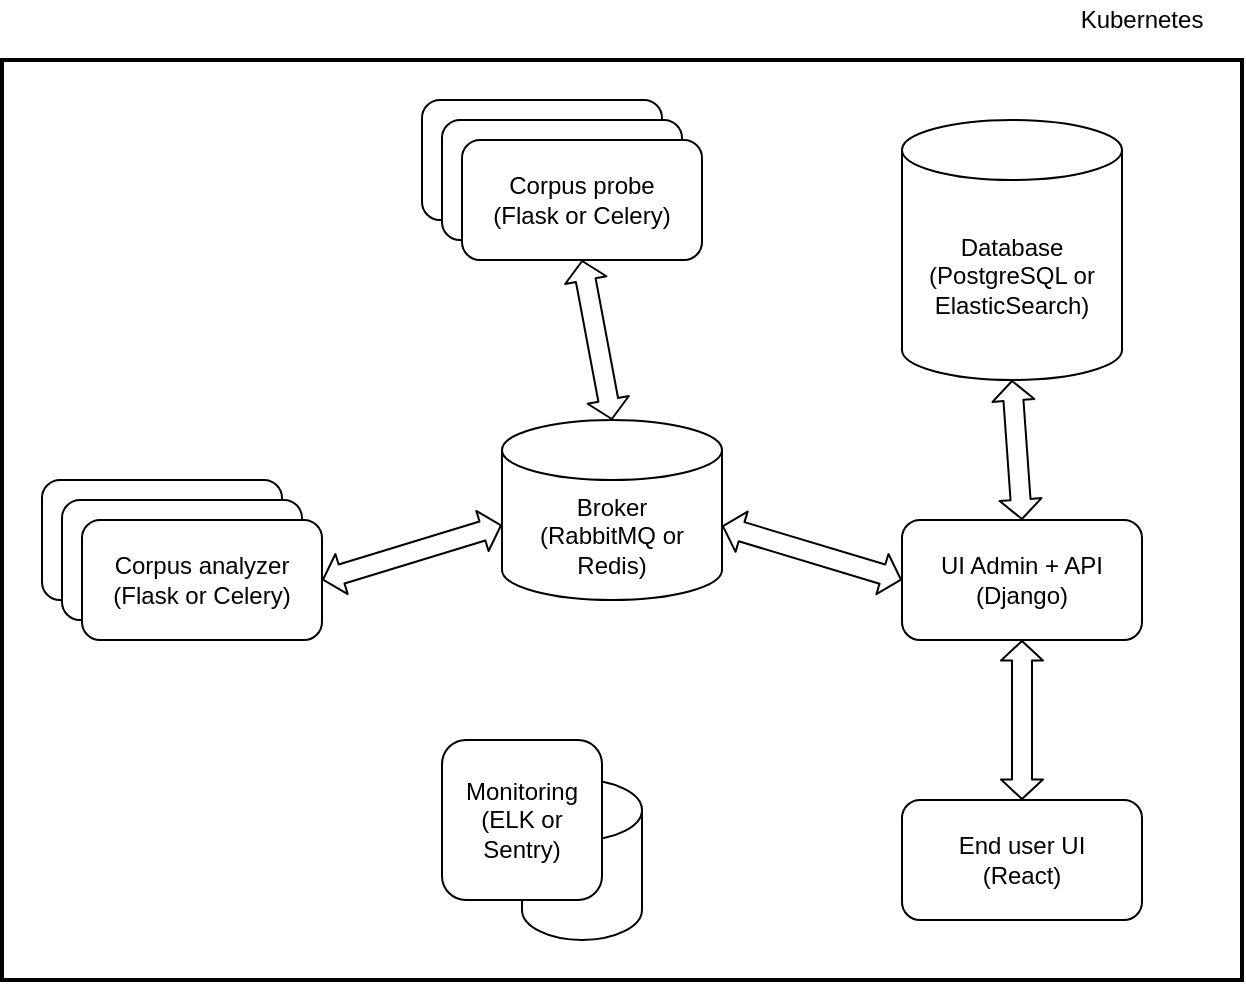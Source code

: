 <mxfile version="14.8.4" type="github">
  <diagram name="Page-1" id="90a13364-a465-7bf4-72fc-28e22215d7a0">
    <mxGraphModel dx="1422" dy="763" grid="1" gridSize="10" guides="1" tooltips="1" connect="1" arrows="1" fold="1" page="1" pageScale="1.5" pageWidth="1169" pageHeight="826" background="none" math="0" shadow="0">
      <root>
        <mxCell id="0" style=";html=1;" />
        <mxCell id="1" style=";html=1;" parent="0" />
        <mxCell id="i4ui0MfA1XggwjKbQZMN-21" value="" style="rounded=0;whiteSpace=wrap;html=1;strokeWidth=2;fillColor=none;" vertex="1" parent="1">
          <mxGeometry x="110" y="340" width="620" height="460" as="geometry" />
        </mxCell>
        <mxCell id="i4ui0MfA1XggwjKbQZMN-1" value="&lt;div&gt;Database&lt;/div&gt;&lt;div&gt;(PostgreSQL or ElasticSearch)&lt;br&gt;&lt;/div&gt;" style="shape=cylinder3;whiteSpace=wrap;html=1;boundedLbl=1;backgroundOutline=1;size=15;" vertex="1" parent="1">
          <mxGeometry x="560" y="370" width="110" height="130" as="geometry" />
        </mxCell>
        <mxCell id="i4ui0MfA1XggwjKbQZMN-2" value="&lt;div&gt;UI Admin + API&lt;/div&gt;&lt;div&gt;(Django)&lt;br&gt;&lt;/div&gt;" style="rounded=1;whiteSpace=wrap;html=1;" vertex="1" parent="1">
          <mxGeometry x="560" y="570" width="120" height="60" as="geometry" />
        </mxCell>
        <mxCell id="i4ui0MfA1XggwjKbQZMN-3" value="Broker&lt;br&gt;&lt;div&gt;(RabbitMQ or Redis)&lt;/div&gt;" style="shape=cylinder3;whiteSpace=wrap;html=1;boundedLbl=1;backgroundOutline=1;size=15;" vertex="1" parent="1">
          <mxGeometry x="360" y="520" width="110" height="90" as="geometry" />
        </mxCell>
        <mxCell id="i4ui0MfA1XggwjKbQZMN-5" value="" style="rounded=1;whiteSpace=wrap;html=1;" vertex="1" parent="1">
          <mxGeometry x="320" y="360" width="120" height="60" as="geometry" />
        </mxCell>
        <mxCell id="i4ui0MfA1XggwjKbQZMN-4" value="" style="rounded=1;whiteSpace=wrap;html=1;" vertex="1" parent="1">
          <mxGeometry x="330" y="370" width="120" height="60" as="geometry" />
        </mxCell>
        <mxCell id="i4ui0MfA1XggwjKbQZMN-6" value="&lt;div&gt;Corpus probe&lt;/div&gt;&lt;div&gt;(Flask or Celery)&lt;br&gt;&lt;/div&gt;" style="rounded=1;whiteSpace=wrap;html=1;" vertex="1" parent="1">
          <mxGeometry x="340" y="380" width="120" height="60" as="geometry" />
        </mxCell>
        <mxCell id="i4ui0MfA1XggwjKbQZMN-7" value="" style="rounded=1;whiteSpace=wrap;html=1;" vertex="1" parent="1">
          <mxGeometry x="130" y="550" width="120" height="60" as="geometry" />
        </mxCell>
        <mxCell id="i4ui0MfA1XggwjKbQZMN-8" value="" style="rounded=1;whiteSpace=wrap;html=1;" vertex="1" parent="1">
          <mxGeometry x="140" y="560" width="120" height="60" as="geometry" />
        </mxCell>
        <mxCell id="i4ui0MfA1XggwjKbQZMN-9" value="&lt;div&gt;Corpus analyzer&lt;br&gt;&lt;/div&gt;&lt;div&gt;(Flask or Celery)&lt;br&gt;&lt;/div&gt;" style="rounded=1;whiteSpace=wrap;html=1;" vertex="1" parent="1">
          <mxGeometry x="150" y="570" width="120" height="60" as="geometry" />
        </mxCell>
        <mxCell id="i4ui0MfA1XggwjKbQZMN-11" value="" style="shape=flexArrow;endArrow=classic;startArrow=classic;html=1;endWidth=10;endSize=2.91;startWidth=10;startSize=2.91;exitX=1;exitY=0.588;exitDx=0;exitDy=0;exitPerimeter=0;entryX=0;entryY=0.5;entryDx=0;entryDy=0;" edge="1" parent="1" source="i4ui0MfA1XggwjKbQZMN-3" target="i4ui0MfA1XggwjKbQZMN-2">
          <mxGeometry width="100" height="100" relative="1" as="geometry">
            <mxPoint x="480" y="550" as="sourcePoint" />
            <mxPoint x="550" y="580" as="targetPoint" />
          </mxGeometry>
        </mxCell>
        <mxCell id="i4ui0MfA1XggwjKbQZMN-12" value="" style="shape=flexArrow;endArrow=classic;startArrow=classic;html=1;endWidth=10;endSize=2.91;startWidth=10;startSize=2.91;exitX=0.5;exitY=1;exitDx=0;exitDy=0;exitPerimeter=0;entryX=0.5;entryY=0;entryDx=0;entryDy=0;" edge="1" parent="1" source="i4ui0MfA1XggwjKbQZMN-1" target="i4ui0MfA1XggwjKbQZMN-2">
          <mxGeometry width="100" height="100" relative="1" as="geometry">
            <mxPoint x="490" y="560" as="sourcePoint" />
            <mxPoint x="560" y="590" as="targetPoint" />
          </mxGeometry>
        </mxCell>
        <mxCell id="i4ui0MfA1XggwjKbQZMN-13" value="" style="shape=flexArrow;endArrow=classic;startArrow=classic;html=1;endWidth=10;endSize=2.91;startWidth=10;startSize=2.91;exitX=1;exitY=0.5;exitDx=0;exitDy=0;entryX=0;entryY=0;entryDx=0;entryDy=52.5;entryPerimeter=0;" edge="1" parent="1" source="i4ui0MfA1XggwjKbQZMN-9" target="i4ui0MfA1XggwjKbQZMN-3">
          <mxGeometry width="100" height="100" relative="1" as="geometry">
            <mxPoint x="500" y="570" as="sourcePoint" />
            <mxPoint x="570" y="600" as="targetPoint" />
          </mxGeometry>
        </mxCell>
        <mxCell id="i4ui0MfA1XggwjKbQZMN-14" value="" style="shape=flexArrow;endArrow=classic;startArrow=classic;html=1;endWidth=10;endSize=2.91;startWidth=10;startSize=2.91;exitX=0.5;exitY=0;exitDx=0;exitDy=0;entryX=0.5;entryY=1;entryDx=0;entryDy=0;exitPerimeter=0;" edge="1" parent="1" source="i4ui0MfA1XggwjKbQZMN-3" target="i4ui0MfA1XggwjKbQZMN-6">
          <mxGeometry width="100" height="100" relative="1" as="geometry">
            <mxPoint x="300" y="590" as="sourcePoint" />
            <mxPoint x="370" y="542.5" as="targetPoint" />
          </mxGeometry>
        </mxCell>
        <mxCell id="i4ui0MfA1XggwjKbQZMN-15" value="&lt;div&gt;End user UI&lt;/div&gt;&lt;div&gt;(React)&lt;br&gt;&lt;/div&gt;" style="rounded=1;whiteSpace=wrap;html=1;" vertex="1" parent="1">
          <mxGeometry x="560" y="710" width="120" height="60" as="geometry" />
        </mxCell>
        <mxCell id="i4ui0MfA1XggwjKbQZMN-16" value="" style="shape=flexArrow;endArrow=classic;startArrow=classic;html=1;endWidth=10;endSize=2.91;startWidth=10;startSize=2.91;exitX=0.5;exitY=0;exitDx=0;exitDy=0;entryX=0.5;entryY=1;entryDx=0;entryDy=0;" edge="1" parent="1" source="i4ui0MfA1XggwjKbQZMN-15" target="i4ui0MfA1XggwjKbQZMN-2">
          <mxGeometry width="100" height="100" relative="1" as="geometry">
            <mxPoint x="480" y="537.04" as="sourcePoint" />
            <mxPoint x="570" y="610" as="targetPoint" />
          </mxGeometry>
        </mxCell>
        <mxCell id="i4ui0MfA1XggwjKbQZMN-19" value="" style="shape=cylinder3;whiteSpace=wrap;html=1;boundedLbl=1;backgroundOutline=1;size=15;" vertex="1" parent="1">
          <mxGeometry x="370" y="700" width="60" height="80" as="geometry" />
        </mxCell>
        <mxCell id="i4ui0MfA1XggwjKbQZMN-18" value="&lt;div&gt;Monitoring (ELK or Sentry)&lt;br&gt;&lt;/div&gt;" style="rounded=1;whiteSpace=wrap;html=1;" vertex="1" parent="1">
          <mxGeometry x="330" y="680" width="80" height="80" as="geometry" />
        </mxCell>
        <mxCell id="i4ui0MfA1XggwjKbQZMN-22" value="Kubernetes" style="text;html=1;strokeColor=none;fillColor=none;align=center;verticalAlign=middle;whiteSpace=wrap;rounded=0;" vertex="1" parent="1">
          <mxGeometry x="660" y="310" width="40" height="20" as="geometry" />
        </mxCell>
      </root>
    </mxGraphModel>
  </diagram>
</mxfile>
